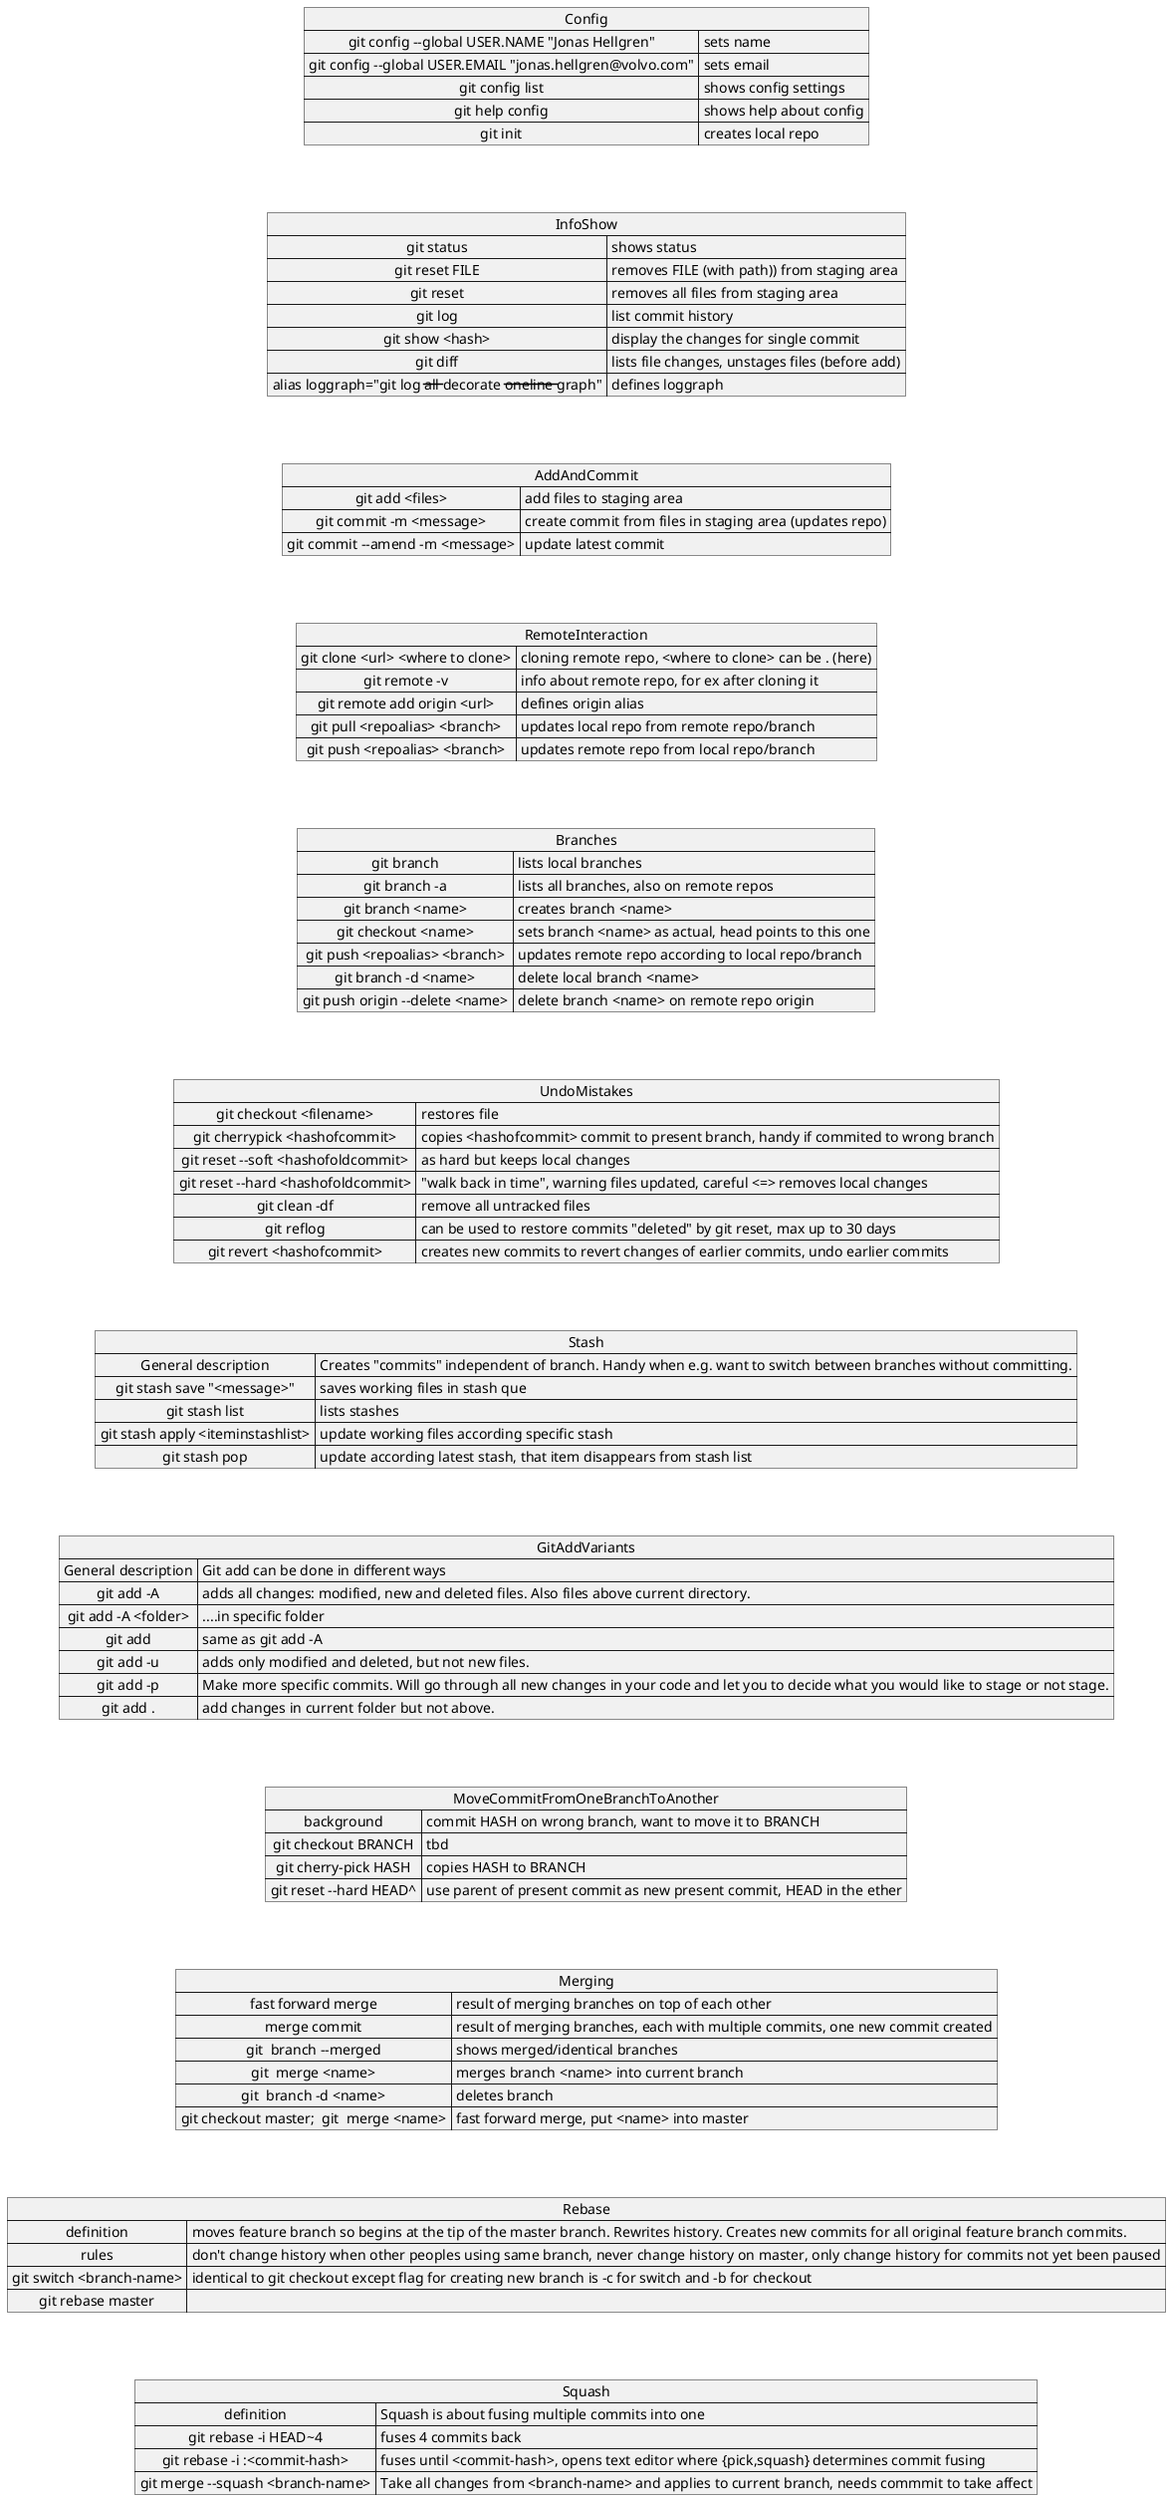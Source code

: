 @startuml



map Config {
 git config --global USER.NAME "Jonas Hellgren" => sets name
 git config --global USER.EMAIL "jonas.hellgren@volvo.com" => sets email
 git config list => shows config settings
 git help config  => shows help about config
 git init  => creates local repo
 }

 map InfoShow {
 git status  => shows status
 git reset FILE  => removes FILE (with path)) from staging area
 git reset   => removes all files from staging area
 git log   => list commit history
 git show <hash> => display the changes for single commit
 git diff  => lists file changes, unstages files (before add)
 alias loggraph="git log --all --decorate --oneline --graph"  => defines loggraph
}

map AddAndCommit {
 git add <files>  => add files to staging area
 git commit -m <message>  => create commit from files in staging area (updates repo)
 git commit --amend -m <message>  => update latest commit
}

map RemoteInteraction {
 git clone <url> <where to clone>  => cloning remote repo, <where to clone> can be . (here)
 git remote -v  => info about remote repo, for ex after cloning it
 git remote add origin <url>  => defines origin alias
 git pull <repoalias> <branch>  => updates local repo from remote repo/branch
 git push <repoalias> <branch>  => updates remote repo from local repo/branch
}

map Branches {
 git branch => lists local branches
 git branch -a  => lists all branches, also on remote repos
 git branch <name>  => creates branch <name>
 git checkout <name>  => sets branch <name> as actual, head points to this one
 git push <repoalias> <branch>  => updates remote repo according to local repo/branch
 git branch -d <name> => delete local branch <name>
     git push origin --delete <name> => delete branch <name> on remote repo origin
}

'https://www.youtube.com/watch?v=FdZecVxzJbk
map UndoMistakes {
 git checkout <filename>  => restores file
 git cherrypick <hashofcommit>  => copies <hashofcommit> commit to present branch, handy if commited to wrong branch
 git reset --soft <hashofoldcommit>  => as hard but keeps local changes
 git reset --hard <hashofoldcommit>  => "walk back in time", warning files updated, careful <=> removes local changes
 git clean -df  => remove all untracked files
 git reflog => can be used to restore commits "deleted" by git reset, max up to 30 days
 git revert <hashofcommit> => creates new commits to revert changes of earlier commits, undo earlier commits
}

'https://www.youtube.com/watch?v=KLEDKgMmbBI&t=110s
map Stash {
 General description => Creates "commits" independent of branch. Handy when e.g. want to switch between branches without committing.
 git stash save "<message>" =>  saves working files in stash que
 git stash list => lists stashes
 git stash apply <iteminstashlist>  => update working files according specific stash
 git stash pop   => update according latest stash, that item disappears from stash list
}

map GitAddVariants {
 General description => Git add can be done in different ways
 git add -A => adds all changes: modified, new and deleted files. Also files above current directory.
 git add -A <folder> => ....in specific folder
 git add  => same as git add -A
 git add -u  => adds only modified and deleted, but not new files.
 git add -p => Make more specific commits. Will go through all new changes in your code and let you to decide what you would like to stage or not stage.
 git add . => add changes in current folder but not above.
}

map MoveCommitFromOneBranchToAnother {
background =>  commit HASH on wrong branch, want to move it to BRANCH
git checkout BRANCH => tbd
git cherry-pick HASH   =>  copies HASH to BRANCH
git reset --hard HEAD^  =>  use parent of present commit as new present commit, HEAD in the ether
}

'https://www.youtube.com/watch?v=FyAAIHHClqI&list=WL&index=140
'https://www.youtube.com/watch?v=7Mh259hfxJg&t=739s
map Merging {
 fast forward merge => result of merging branches on top of each other
 merge commit => result of merging branches, each with multiple commits, one new commit created
 git  branch --merged => shows merged/identical branches
 git  merge <name> => merges branch <name> into current branch
 git  branch -d <name>  => deletes branch
 git checkout master;  git  merge <name> =>  fast forward merge, put <name> into master

}

'https://www.youtube.com/watch?v=7Mh259hfxJg&t=739s
map Rebase {
definition => moves feature branch so begins at the tip of the master branch. Rewrites history. Creates new commits for all original feature branch commits.
rules =>  don't change history when other peoples using same branch, never change history on master, only change history for commits not yet been paused
git switch <branch-name> => identical to git checkout except flag for creating new branch is -c for switch and -b for checkout
git rebase master =>
}

'https://stackoverflow.com/questions/11828270/how-do-i-exit-the-vim-editor
'https://www.youtube.com/watch?v=RwvTrSm7zEY&t=611s
map Squash {
definition => Squash is about fusing multiple commits into one
git rebase -i HEAD~4  => fuses 4 commits back
git rebase -i :<commit-hash>  => fuses until <commit-hash>, opens text editor where {pick,squash} determines commit fusing
git merge --squash <branch-name>  => Take all changes from <branch-name> and applies to current branch, needs commmit to take affect
}

Config --[hidden]> InfoShow
InfoShow --[hidden]> AddAndCommit
AddAndCommit --[hidden]> RemoteInteraction
RemoteInteraction --[hidden]> Branches
Branches --[hidden]> UndoMistakes
UndoMistakes --[hidden]> Stash
Stash --[hidden]> GitAddVariants
GitAddVariants --[hidden]> MoveCommitFromOneBranchToAnother
MoveCommitFromOneBranchToAnother --[hidden]> Merging
Merging --[hidden]> Rebase
Rebase --[hidden]> Squash

@enduml